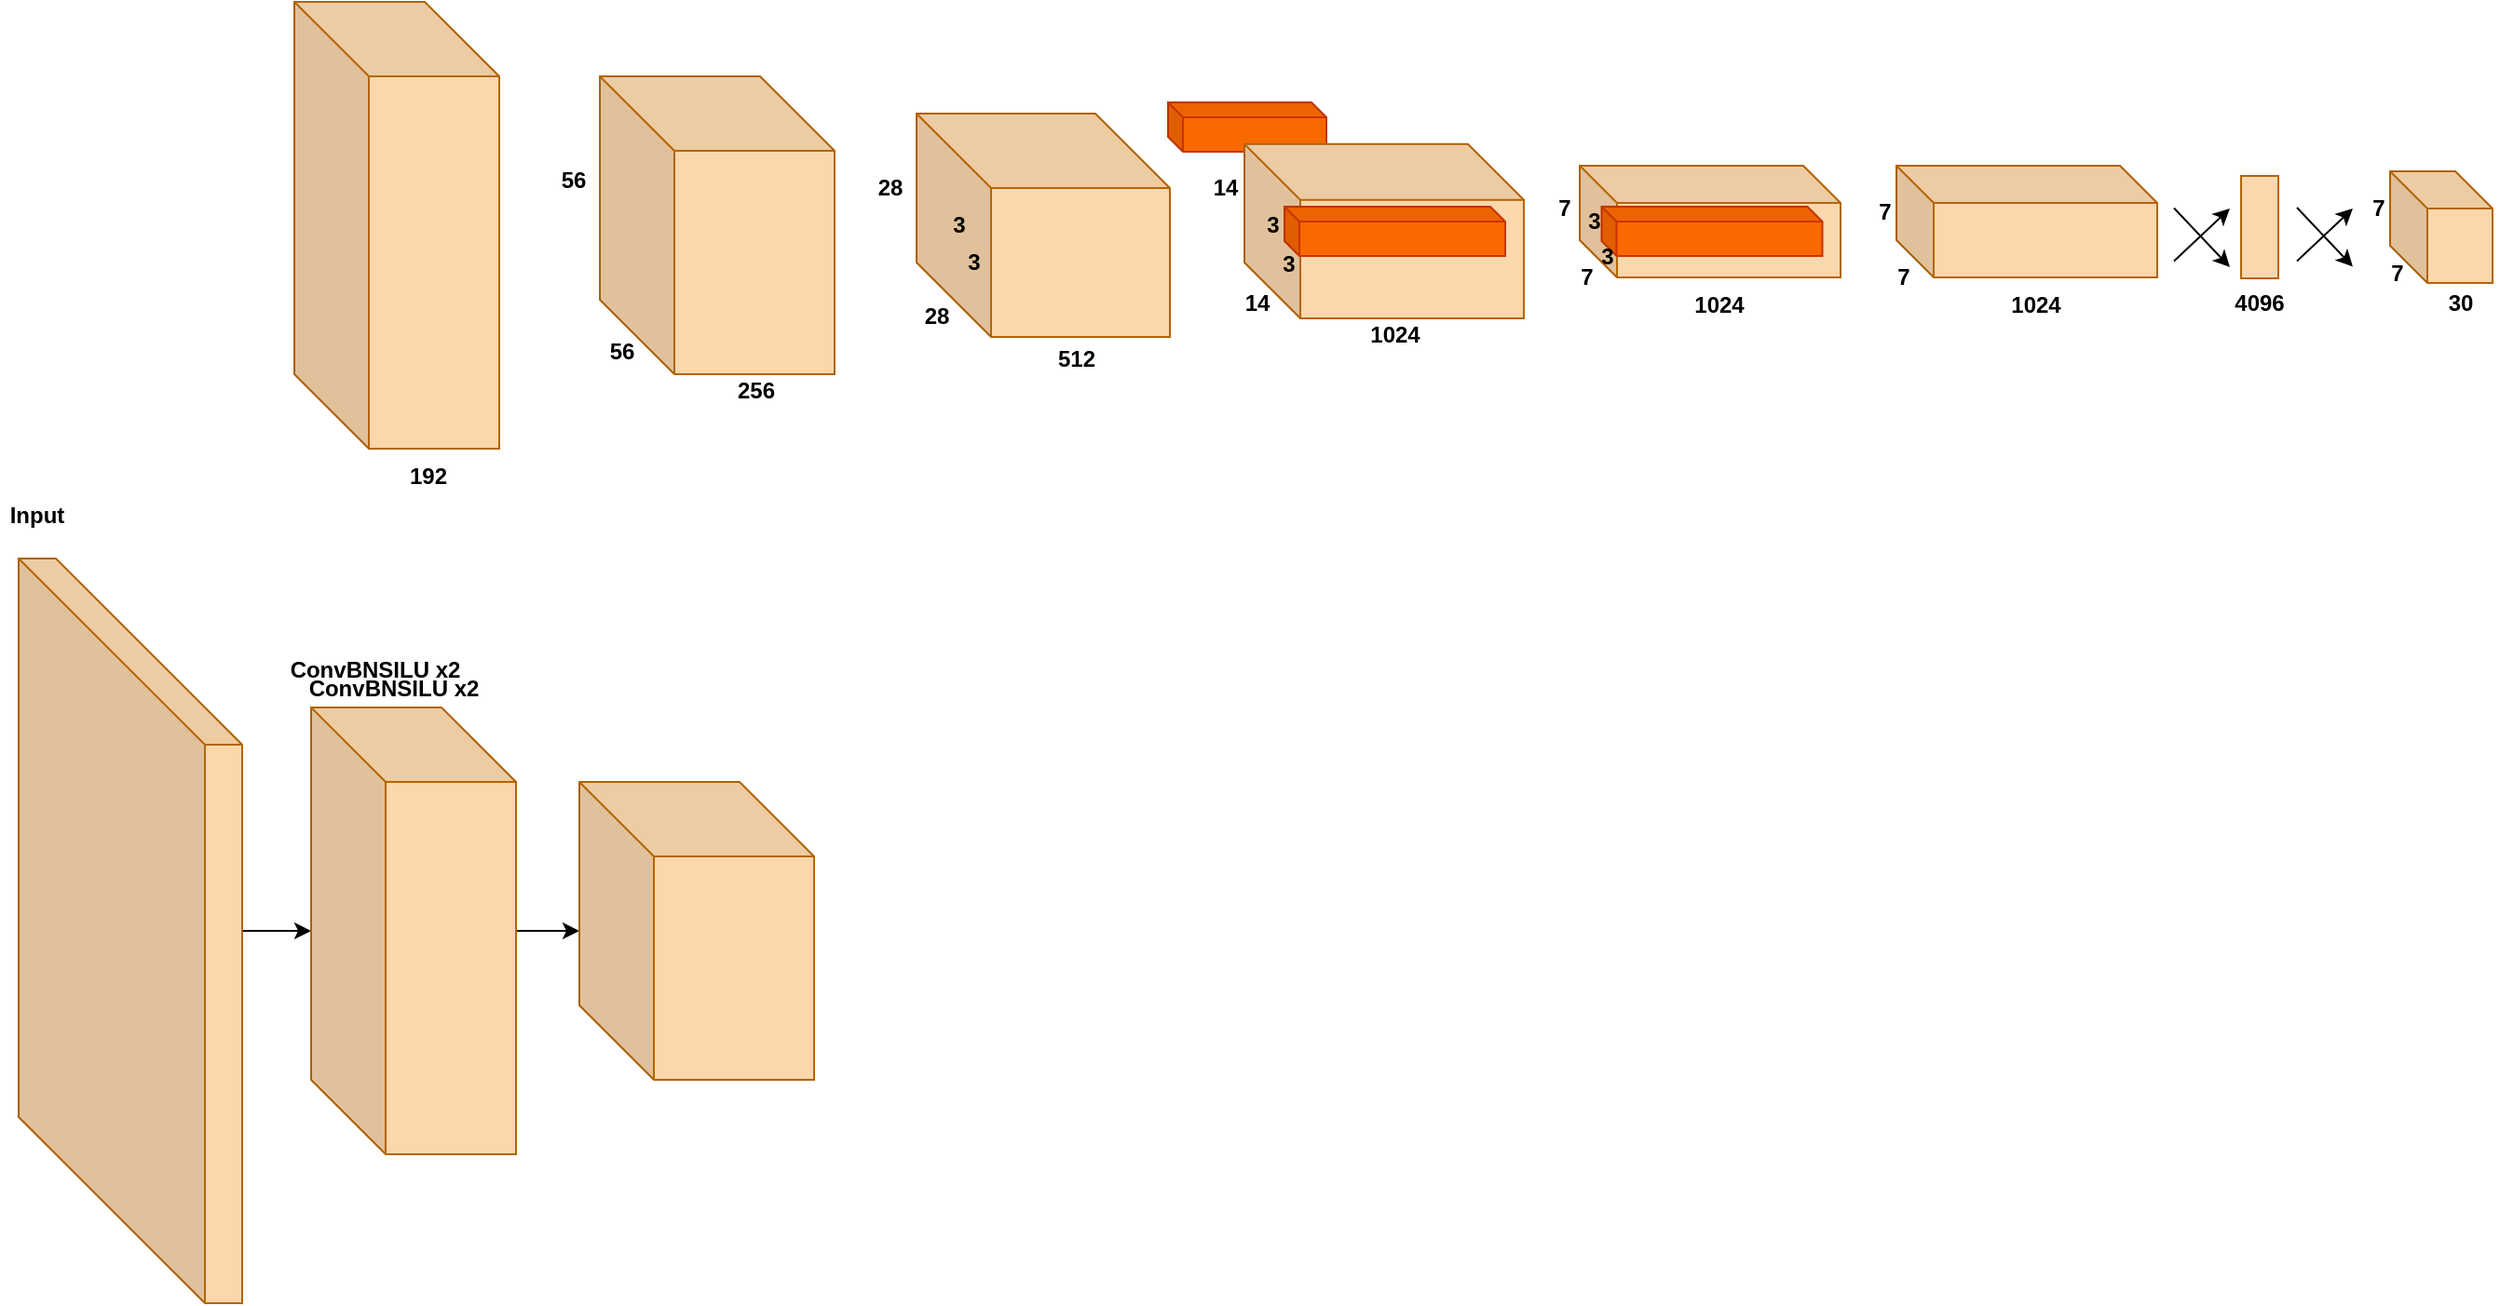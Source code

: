 <mxfile version="21.0.8" type="github">
  <diagram id="zFlVRU_5h1scILDpNqvU" name="Page-1">
    <mxGraphModel dx="1530" dy="944" grid="0" gridSize="10" guides="1" tooltips="1" connect="1" arrows="1" fold="1" page="1" pageScale="1" pageWidth="1654" pageHeight="1169" background="#FFFFFF" math="0" shadow="0">
      <root>
        <mxCell id="0" />
        <mxCell id="1" parent="0" />
        <mxCell id="R_5mfNXVNogWBlwIBrNZ-6" value="" style="edgeStyle=orthogonalEdgeStyle;rounded=0;orthogonalLoop=1;jettySize=auto;html=1;" edge="1" parent="1" source="fAfMOuDEGAaXCi6AJNAk-10" target="R_5mfNXVNogWBlwIBrNZ-4">
          <mxGeometry relative="1" as="geometry" />
        </mxCell>
        <mxCell id="fAfMOuDEGAaXCi6AJNAk-10" value="" style="shape=cube;whiteSpace=wrap;html=1;boundedLbl=1;backgroundOutline=1;darkOpacity=0.05;darkOpacity2=0.1;size=100;perimeterSpacing=0;strokeColor=#b46504;fillColor=#fad7ac;" parent="1" vertex="1">
          <mxGeometry x="82" y="659" width="120" height="400" as="geometry" />
        </mxCell>
        <mxCell id="fAfMOuDEGAaXCi6AJNAk-21" value="" style="shape=cube;whiteSpace=wrap;html=1;boundedLbl=1;backgroundOutline=1;darkOpacity=0.05;darkOpacity2=0.1;strokeColor=#b46504;fillColor=#fad7ac;size=40;" parent="1" vertex="1">
          <mxGeometry x="230" y="360" width="110" height="240" as="geometry" />
        </mxCell>
        <mxCell id="fAfMOuDEGAaXCi6AJNAk-27" value="Input" style="text;html=1;strokeColor=none;fillColor=none;align=center;verticalAlign=middle;whiteSpace=wrap;rounded=0;fontStyle=1" parent="1" vertex="1">
          <mxGeometry x="72" y="621" width="40" height="30" as="geometry" />
        </mxCell>
        <mxCell id="fAfMOuDEGAaXCi6AJNAk-28" value="192" style="text;html=1;strokeColor=none;fillColor=none;align=center;verticalAlign=middle;whiteSpace=wrap;rounded=0;fontStyle=1" parent="1" vertex="1">
          <mxGeometry x="282" y="600" width="40" height="30" as="geometry" />
        </mxCell>
        <mxCell id="fAfMOuDEGAaXCi6AJNAk-29" value="" style="shape=cube;whiteSpace=wrap;html=1;boundedLbl=1;backgroundOutline=1;darkOpacity=0.05;darkOpacity2=0.1;strokeColor=#b46504;fillColor=#fad7ac;size=40;" parent="1" vertex="1">
          <mxGeometry x="394" y="400" width="126" height="160" as="geometry" />
        </mxCell>
        <mxCell id="fAfMOuDEGAaXCi6AJNAk-33" value="56" style="text;html=1;strokeColor=none;fillColor=none;align=center;verticalAlign=middle;whiteSpace=wrap;rounded=0;fontStyle=1" parent="1" vertex="1">
          <mxGeometry x="360" y="440.5" width="40" height="30" as="geometry" />
        </mxCell>
        <mxCell id="fAfMOuDEGAaXCi6AJNAk-34" value="56" style="text;html=1;strokeColor=none;fillColor=none;align=center;verticalAlign=middle;whiteSpace=wrap;rounded=0;fontStyle=1" parent="1" vertex="1">
          <mxGeometry x="386" y="540" width="40" height="15" as="geometry" />
        </mxCell>
        <mxCell id="fAfMOuDEGAaXCi6AJNAk-38" value="" style="shape=cube;whiteSpace=wrap;html=1;boundedLbl=1;backgroundOutline=1;darkOpacity=0.05;darkOpacity2=0.1;strokeColor=#b46504;fillColor=#fad7ac;size=40;" parent="1" vertex="1">
          <mxGeometry x="564" y="420" width="136" height="120" as="geometry" />
        </mxCell>
        <mxCell id="fAfMOuDEGAaXCi6AJNAk-39" value="256" style="text;html=1;strokeColor=none;fillColor=none;align=center;verticalAlign=middle;whiteSpace=wrap;rounded=0;fontStyle=1" parent="1" vertex="1">
          <mxGeometry x="458" y="554" width="40" height="30" as="geometry" />
        </mxCell>
        <mxCell id="fAfMOuDEGAaXCi6AJNAk-40" value="512" style="text;html=1;strokeColor=none;fillColor=none;align=center;verticalAlign=middle;whiteSpace=wrap;rounded=0;fontStyle=1" parent="1" vertex="1">
          <mxGeometry x="630" y="536.5" width="40" height="30" as="geometry" />
        </mxCell>
        <mxCell id="fAfMOuDEGAaXCi6AJNAk-41" value="" style="shape=cube;whiteSpace=wrap;html=1;boundedLbl=1;backgroundOutline=1;darkOpacity=0.05;darkOpacity2=0.1;strokeColor=#C73500;fillColor=#fa6800;fontColor=#000000;size=8;" parent="1" vertex="1">
          <mxGeometry x="699" y="414" width="85" height="26.5" as="geometry" />
        </mxCell>
        <mxCell id="fAfMOuDEGAaXCi6AJNAk-42" value="3" style="text;html=1;strokeColor=none;fillColor=none;align=center;verticalAlign=middle;whiteSpace=wrap;rounded=0;fontStyle=1" parent="1" vertex="1">
          <mxGeometry x="575" y="485" width="40" height="30" as="geometry" />
        </mxCell>
        <mxCell id="fAfMOuDEGAaXCi6AJNAk-43" value="3" style="text;html=1;strokeColor=none;fillColor=none;align=center;verticalAlign=middle;whiteSpace=wrap;rounded=0;fontStyle=1" parent="1" vertex="1">
          <mxGeometry x="567" y="465" width="40" height="30" as="geometry" />
        </mxCell>
        <mxCell id="fAfMOuDEGAaXCi6AJNAk-47" value="28" style="text;html=1;strokeColor=none;fillColor=none;align=center;verticalAlign=middle;whiteSpace=wrap;rounded=0;fontStyle=1" parent="1" vertex="1">
          <mxGeometry x="530" y="445" width="40" height="30" as="geometry" />
        </mxCell>
        <mxCell id="fAfMOuDEGAaXCi6AJNAk-49" value="28" style="text;html=1;strokeColor=none;fillColor=none;align=center;verticalAlign=middle;whiteSpace=wrap;rounded=0;fontStyle=1" parent="1" vertex="1">
          <mxGeometry x="555" y="514" width="40" height="30" as="geometry" />
        </mxCell>
        <mxCell id="fAfMOuDEGAaXCi6AJNAk-51" value="" style="shape=cube;whiteSpace=wrap;html=1;boundedLbl=1;backgroundOutline=1;darkOpacity=0.05;darkOpacity2=0.1;strokeColor=#b46504;fillColor=#fad7ac;size=30;" parent="1" vertex="1">
          <mxGeometry x="740" y="436.38" width="150" height="93.62" as="geometry" />
        </mxCell>
        <mxCell id="fAfMOuDEGAaXCi6AJNAk-52" value="1024" style="text;html=1;strokeColor=none;fillColor=none;align=center;verticalAlign=middle;whiteSpace=wrap;rounded=0;fontStyle=1" parent="1" vertex="1">
          <mxGeometry x="800.75" y="524" width="40" height="30" as="geometry" />
        </mxCell>
        <mxCell id="fAfMOuDEGAaXCi6AJNAk-53" value="14" style="text;html=1;strokeColor=none;fillColor=none;align=center;verticalAlign=middle;whiteSpace=wrap;rounded=0;fontStyle=1" parent="1" vertex="1">
          <mxGeometry x="710" y="445" width="40" height="30" as="geometry" />
        </mxCell>
        <mxCell id="fAfMOuDEGAaXCi6AJNAk-54" value="14" style="text;html=1;strokeColor=none;fillColor=none;align=center;verticalAlign=middle;whiteSpace=wrap;rounded=0;fontStyle=1" parent="1" vertex="1">
          <mxGeometry x="727" y="506.5" width="40" height="30" as="geometry" />
        </mxCell>
        <mxCell id="fAfMOuDEGAaXCi6AJNAk-55" value="" style="shape=cube;whiteSpace=wrap;html=1;boundedLbl=1;backgroundOutline=1;darkOpacity=0.05;darkOpacity2=0.1;strokeColor=#C73500;fillColor=#fa6800;fontColor=#000000;size=8;" parent="1" vertex="1">
          <mxGeometry x="761.5" y="470" width="118.5" height="26.5" as="geometry" />
        </mxCell>
        <mxCell id="fAfMOuDEGAaXCi6AJNAk-56" value="3" style="text;html=1;strokeColor=none;fillColor=none;align=center;verticalAlign=middle;whiteSpace=wrap;rounded=0;fontStyle=1" parent="1" vertex="1">
          <mxGeometry x="744" y="486" width="40" height="30" as="geometry" />
        </mxCell>
        <mxCell id="fAfMOuDEGAaXCi6AJNAk-57" value="3" style="text;html=1;strokeColor=none;fillColor=none;align=center;verticalAlign=middle;whiteSpace=wrap;rounded=0;fontStyle=1" parent="1" vertex="1">
          <mxGeometry x="740" y="465" width="31" height="30" as="geometry" />
        </mxCell>
        <mxCell id="fAfMOuDEGAaXCi6AJNAk-59" value="" style="shape=cube;whiteSpace=wrap;html=1;boundedLbl=1;backgroundOutline=1;darkOpacity=0.05;darkOpacity2=0.1;strokeColor=#b46504;fillColor=#fad7ac;size=20;" parent="1" vertex="1">
          <mxGeometry x="920" y="448" width="140" height="60" as="geometry" />
        </mxCell>
        <mxCell id="fAfMOuDEGAaXCi6AJNAk-60" value="" style="shape=cube;whiteSpace=wrap;html=1;boundedLbl=1;backgroundOutline=1;darkOpacity=0.05;darkOpacity2=0.1;strokeColor=#C73500;fillColor=#fa6800;fontColor=#000000;size=8;" parent="1" vertex="1">
          <mxGeometry x="931.75" y="470" width="118.5" height="26.5" as="geometry" />
        </mxCell>
        <mxCell id="fAfMOuDEGAaXCi6AJNAk-61" value="7" style="text;html=1;strokeColor=none;fillColor=none;align=center;verticalAlign=middle;whiteSpace=wrap;rounded=0;fontStyle=1" parent="1" vertex="1">
          <mxGeometry x="891.75" y="456" width="40" height="30" as="geometry" />
        </mxCell>
        <mxCell id="fAfMOuDEGAaXCi6AJNAk-63" value="7" style="text;html=1;strokeColor=none;fillColor=none;align=center;verticalAlign=middle;whiteSpace=wrap;rounded=0;fontStyle=1" parent="1" vertex="1">
          <mxGeometry x="904" y="492.5" width="40" height="30" as="geometry" />
        </mxCell>
        <mxCell id="fAfMOuDEGAaXCi6AJNAk-64" value="3" style="text;html=1;strokeColor=none;fillColor=none;align=center;verticalAlign=middle;whiteSpace=wrap;rounded=0;fontStyle=1" parent="1" vertex="1">
          <mxGeometry x="915" y="464.5" width="26" height="26.5" as="geometry" />
        </mxCell>
        <mxCell id="fAfMOuDEGAaXCi6AJNAk-65" value="3" style="text;html=1;strokeColor=none;fillColor=none;align=center;verticalAlign=middle;whiteSpace=wrap;rounded=0;fontStyle=1" parent="1" vertex="1">
          <mxGeometry x="915" y="482" width="40" height="30" as="geometry" />
        </mxCell>
        <mxCell id="fAfMOuDEGAaXCi6AJNAk-66" value="1024" style="text;html=1;strokeColor=none;fillColor=none;align=center;verticalAlign=middle;whiteSpace=wrap;rounded=0;fontStyle=1" parent="1" vertex="1">
          <mxGeometry x="975" y="508" width="40" height="30" as="geometry" />
        </mxCell>
        <mxCell id="fAfMOuDEGAaXCi6AJNAk-79" value="" style="shape=cube;whiteSpace=wrap;html=1;boundedLbl=1;backgroundOutline=1;darkOpacity=0.05;darkOpacity2=0.1;strokeColor=#b46504;fillColor=#fad7ac;size=20;" parent="1" vertex="1">
          <mxGeometry x="1090" y="448" width="140" height="60" as="geometry" />
        </mxCell>
        <mxCell id="fAfMOuDEGAaXCi6AJNAk-81" value="7" style="text;html=1;strokeColor=none;fillColor=none;align=center;verticalAlign=middle;whiteSpace=wrap;rounded=0;fontStyle=1" parent="1" vertex="1">
          <mxGeometry x="1074" y="492.5" width="40" height="30" as="geometry" />
        </mxCell>
        <mxCell id="fAfMOuDEGAaXCi6AJNAk-84" value="1024" style="text;html=1;strokeColor=none;fillColor=none;align=center;verticalAlign=middle;whiteSpace=wrap;rounded=0;fontStyle=1" parent="1" vertex="1">
          <mxGeometry x="1145" y="508" width="40" height="30" as="geometry" />
        </mxCell>
        <mxCell id="fAfMOuDEGAaXCi6AJNAk-85" value="7" style="text;html=1;strokeColor=none;fillColor=none;align=center;verticalAlign=middle;whiteSpace=wrap;rounded=0;fontStyle=1" parent="1" vertex="1">
          <mxGeometry x="1064" y="458" width="40" height="30" as="geometry" />
        </mxCell>
        <mxCell id="fAfMOuDEGAaXCi6AJNAk-86" value="" style="rounded=0;whiteSpace=wrap;html=1;strokeColor=#b46504;fillColor=#fad7ac;rotation=90;" parent="1" vertex="1">
          <mxGeometry x="1257.5" y="471" width="55" height="20" as="geometry" />
        </mxCell>
        <mxCell id="fAfMOuDEGAaXCi6AJNAk-87" value="4096" style="text;html=1;strokeColor=none;fillColor=none;align=center;verticalAlign=middle;whiteSpace=wrap;rounded=0;fontStyle=1" parent="1" vertex="1">
          <mxGeometry x="1265" y="506.5" width="40" height="30" as="geometry" />
        </mxCell>
        <mxCell id="fAfMOuDEGAaXCi6AJNAk-88" value="" style="endArrow=classic;html=1;" parent="1" edge="1">
          <mxGeometry width="50" height="50" relative="1" as="geometry">
            <mxPoint x="1239" y="499.25" as="sourcePoint" />
            <mxPoint x="1269" y="471" as="targetPoint" />
          </mxGeometry>
        </mxCell>
        <mxCell id="fAfMOuDEGAaXCi6AJNAk-90" value="" style="endArrow=classic;html=1;" parent="1" edge="1">
          <mxGeometry width="50" height="50" relative="1" as="geometry">
            <mxPoint x="1239" y="470.75" as="sourcePoint" />
            <mxPoint x="1269" y="502.5" as="targetPoint" />
          </mxGeometry>
        </mxCell>
        <mxCell id="fAfMOuDEGAaXCi6AJNAk-91" value="" style="shape=cube;whiteSpace=wrap;html=1;boundedLbl=1;backgroundOutline=1;darkOpacity=0.05;darkOpacity2=0.1;strokeColor=#b46504;fillColor=#fad7ac;size=20;" parent="1" vertex="1">
          <mxGeometry x="1355" y="451" width="55" height="60" as="geometry" />
        </mxCell>
        <mxCell id="fAfMOuDEGAaXCi6AJNAk-92" value="30" style="text;html=1;strokeColor=none;fillColor=none;align=center;verticalAlign=middle;whiteSpace=wrap;rounded=0;fontStyle=1" parent="1" vertex="1">
          <mxGeometry x="1373" y="507" width="40" height="30" as="geometry" />
        </mxCell>
        <mxCell id="fAfMOuDEGAaXCi6AJNAk-93" value="7" style="text;html=1;strokeColor=none;fillColor=none;align=center;verticalAlign=middle;whiteSpace=wrap;rounded=0;fontStyle=1" parent="1" vertex="1">
          <mxGeometry x="1339" y="490.5" width="40" height="30" as="geometry" />
        </mxCell>
        <mxCell id="fAfMOuDEGAaXCi6AJNAk-94" value="7" style="text;html=1;strokeColor=none;fillColor=none;align=center;verticalAlign=middle;whiteSpace=wrap;rounded=0;fontStyle=1" parent="1" vertex="1">
          <mxGeometry x="1329" y="456" width="40" height="30" as="geometry" />
        </mxCell>
        <mxCell id="fAfMOuDEGAaXCi6AJNAk-106" value="" style="endArrow=classic;html=1;" parent="1" edge="1">
          <mxGeometry width="50" height="50" relative="1" as="geometry">
            <mxPoint x="1305" y="470.5" as="sourcePoint" />
            <mxPoint x="1335" y="502.25" as="targetPoint" />
          </mxGeometry>
        </mxCell>
        <mxCell id="fAfMOuDEGAaXCi6AJNAk-107" value="" style="endArrow=classic;html=1;" parent="1" edge="1">
          <mxGeometry width="50" height="50" relative="1" as="geometry">
            <mxPoint x="1305" y="499.25" as="sourcePoint" />
            <mxPoint x="1335" y="471" as="targetPoint" />
          </mxGeometry>
        </mxCell>
        <mxCell id="R_5mfNXVNogWBlwIBrNZ-10" value="" style="edgeStyle=orthogonalEdgeStyle;rounded=0;orthogonalLoop=1;jettySize=auto;html=1;" edge="1" parent="1" source="R_5mfNXVNogWBlwIBrNZ-4" target="R_5mfNXVNogWBlwIBrNZ-9">
          <mxGeometry relative="1" as="geometry" />
        </mxCell>
        <mxCell id="R_5mfNXVNogWBlwIBrNZ-4" value="" style="shape=cube;whiteSpace=wrap;html=1;boundedLbl=1;backgroundOutline=1;darkOpacity=0.05;darkOpacity2=0.1;strokeColor=#b46504;fillColor=#fad7ac;size=40;" vertex="1" parent="1">
          <mxGeometry x="239" y="739" width="110" height="240" as="geometry" />
        </mxCell>
        <mxCell id="R_5mfNXVNogWBlwIBrNZ-5" value="ConvBNSILU x2" style="text;html=1;strokeColor=none;fillColor=none;align=center;verticalAlign=middle;whiteSpace=wrap;rounded=0;fontStyle=1" vertex="1" parent="1">
          <mxGeometry x="220" y="704" width="107" height="30" as="geometry" />
        </mxCell>
        <mxCell id="R_5mfNXVNogWBlwIBrNZ-9" value="" style="shape=cube;whiteSpace=wrap;html=1;boundedLbl=1;backgroundOutline=1;darkOpacity=0.05;darkOpacity2=0.1;strokeColor=#b46504;fillColor=#fad7ac;size=40;" vertex="1" parent="1">
          <mxGeometry x="383" y="779" width="126" height="160" as="geometry" />
        </mxCell>
        <mxCell id="R_5mfNXVNogWBlwIBrNZ-12" value="ConvBNSILU x2" style="text;html=1;strokeColor=none;fillColor=none;align=center;verticalAlign=middle;whiteSpace=wrap;rounded=0;fontStyle=1" vertex="1" parent="1">
          <mxGeometry x="230" y="714" width="107" height="30" as="geometry" />
        </mxCell>
      </root>
    </mxGraphModel>
  </diagram>
</mxfile>
